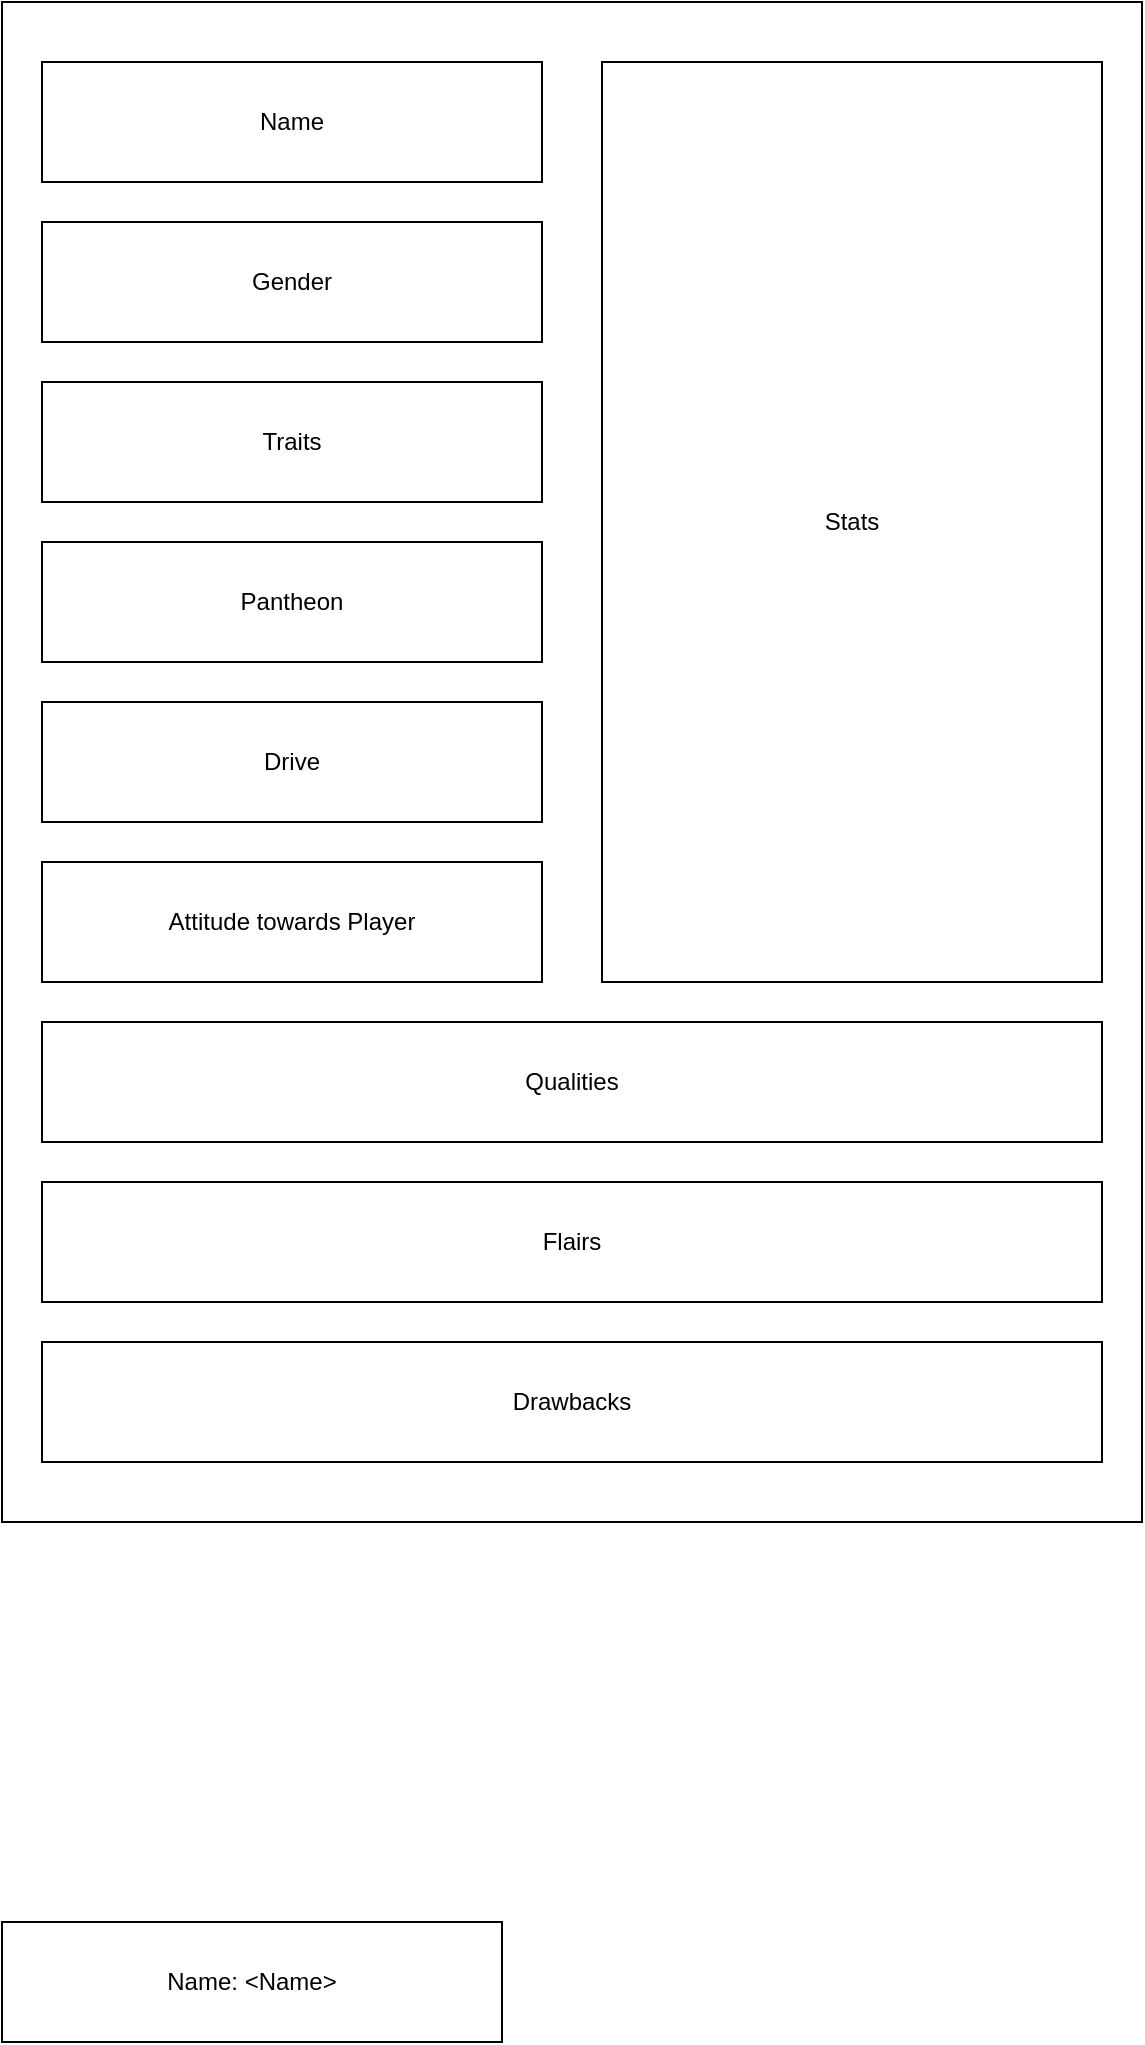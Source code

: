 <mxfile version="20.7.4" type="device"><diagram id="KlpcZdLAF8CxOQjsTm9e" name="Page-1"><mxGraphModel dx="1184" dy="1131" grid="1" gridSize="10" guides="1" tooltips="1" connect="1" arrows="1" fold="1" page="1" pageScale="1" pageWidth="850" pageHeight="1100" math="0" shadow="0"><root><mxCell id="0"/><mxCell id="1" parent="0"/><mxCell id="NubRUS7boRAZkTgeuAue-2" value="" style="rounded=0;whiteSpace=wrap;html=1;" vertex="1" parent="1"><mxGeometry x="140" y="60" width="570" height="760" as="geometry"/></mxCell><mxCell id="NubRUS7boRAZkTgeuAue-3" value="Name" style="rounded=0;whiteSpace=wrap;html=1;" vertex="1" parent="1"><mxGeometry x="160" y="90" width="250" height="60" as="geometry"/></mxCell><mxCell id="NubRUS7boRAZkTgeuAue-4" value="Gender" style="rounded=0;whiteSpace=wrap;html=1;" vertex="1" parent="1"><mxGeometry x="160" y="170" width="250" height="60" as="geometry"/></mxCell><mxCell id="NubRUS7boRAZkTgeuAue-5" value="Traits" style="rounded=0;whiteSpace=wrap;html=1;" vertex="1" parent="1"><mxGeometry x="160" y="250" width="250" height="60" as="geometry"/></mxCell><mxCell id="NubRUS7boRAZkTgeuAue-7" value="Stats" style="rounded=0;whiteSpace=wrap;html=1;" vertex="1" parent="1"><mxGeometry x="440" y="90" width="250" height="460" as="geometry"/></mxCell><mxCell id="NubRUS7boRAZkTgeuAue-8" value="Pantheon" style="rounded=0;whiteSpace=wrap;html=1;" vertex="1" parent="1"><mxGeometry x="160" y="330" width="250" height="60" as="geometry"/></mxCell><mxCell id="NubRUS7boRAZkTgeuAue-9" value="Drive&lt;span style=&quot;color: rgba(0, 0, 0, 0); font-family: monospace; font-size: 0px; text-align: start;&quot;&gt;%3CmxGraphModel%3E%3Croot%3E%3CmxCell%20id%3D%220%22%2F%3E%3CmxCell%20id%3D%221%22%20parent%3D%220%22%2F%3E%3CmxCell%20id%3D%222%22%20value%3D%22Pantheon%22%20style%3D%22rounded%3D0%3BwhiteSpace%3Dwrap%3Bhtml%3D1%3B%22%20vertex%3D%221%22%20parent%3D%221%22%3E%3CmxGeometry%20x%3D%22160%22%20y%3D%22330%22%20width%3D%22250%22%20height%3D%2260%22%20as%3D%22geometry%22%2F%3E%3C%2FmxCell%3E%3C%2Froot%3E%3C%2FmxGraphModel%3E&lt;/span&gt;" style="rounded=0;whiteSpace=wrap;html=1;" vertex="1" parent="1"><mxGeometry x="160" y="410" width="250" height="60" as="geometry"/></mxCell><mxCell id="NubRUS7boRAZkTgeuAue-10" value="Attitude towards Player" style="rounded=0;whiteSpace=wrap;html=1;" vertex="1" parent="1"><mxGeometry x="160" y="490" width="250" height="60" as="geometry"/></mxCell><mxCell id="NubRUS7boRAZkTgeuAue-11" value="Name: &amp;lt;Name&amp;gt;" style="rounded=0;whiteSpace=wrap;html=1;" vertex="1" parent="1"><mxGeometry x="140" y="1020" width="250" height="60" as="geometry"/></mxCell><mxCell id="NubRUS7boRAZkTgeuAue-13" value="Qualities" style="rounded=0;whiteSpace=wrap;html=1;" vertex="1" parent="1"><mxGeometry x="160" y="570" width="530" height="60" as="geometry"/></mxCell><mxCell id="NubRUS7boRAZkTgeuAue-14" value="Flairs" style="rounded=0;whiteSpace=wrap;html=1;" vertex="1" parent="1"><mxGeometry x="160" y="650" width="530" height="60" as="geometry"/></mxCell><mxCell id="NubRUS7boRAZkTgeuAue-15" value="Drawbacks" style="rounded=0;whiteSpace=wrap;html=1;" vertex="1" parent="1"><mxGeometry x="160" y="730" width="530" height="60" as="geometry"/></mxCell></root></mxGraphModel></diagram></mxfile>